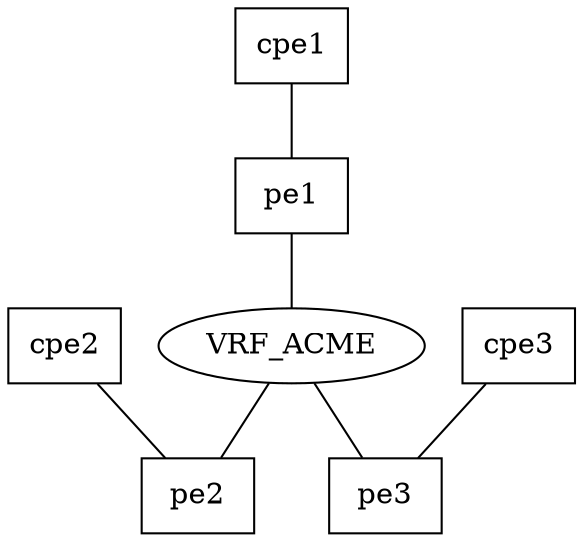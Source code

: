 graph network {
    vrf [label="VRF_ACME"];
    pe1 [shape="box"];
    pe2 [shape="box"];
    pe3 [shape="box"];
    cpe1 [shape="box"];
    cpe2 [shape="box"];
    cpe3 [shape="box"]; 
    pe1 -- vrf;
    vrf -- pe2;
    vrf -- pe3;
    cpe1 -- pe1;
    cpe2 -- pe2;
    cpe3 --pe3;
}
